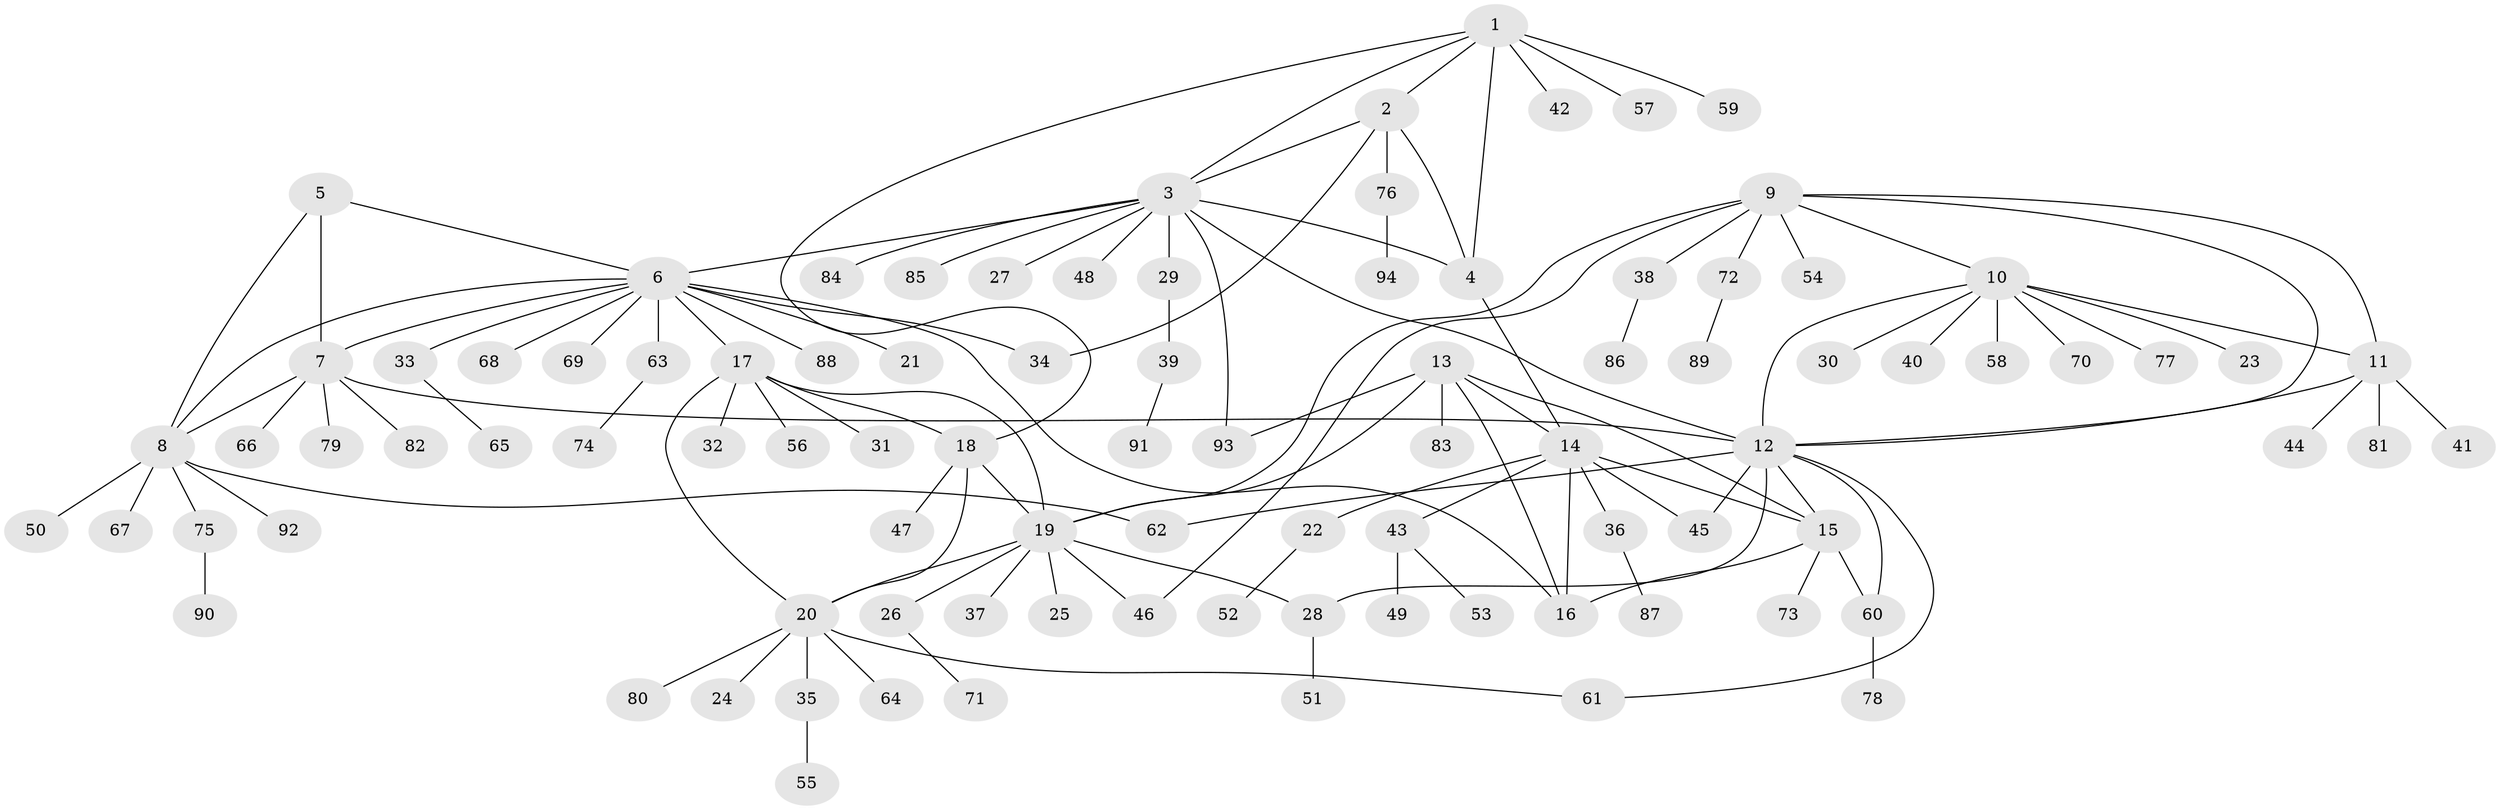 // coarse degree distribution, {4: 0.07017543859649122, 11: 0.03508771929824561, 5: 0.08771929824561403, 2: 0.14035087719298245, 1: 0.543859649122807, 8: 0.07017543859649122, 7: 0.03508771929824561, 6: 0.017543859649122806}
// Generated by graph-tools (version 1.1) at 2025/37/03/04/25 23:37:49]
// undirected, 94 vertices, 122 edges
graph export_dot {
  node [color=gray90,style=filled];
  1;
  2;
  3;
  4;
  5;
  6;
  7;
  8;
  9;
  10;
  11;
  12;
  13;
  14;
  15;
  16;
  17;
  18;
  19;
  20;
  21;
  22;
  23;
  24;
  25;
  26;
  27;
  28;
  29;
  30;
  31;
  32;
  33;
  34;
  35;
  36;
  37;
  38;
  39;
  40;
  41;
  42;
  43;
  44;
  45;
  46;
  47;
  48;
  49;
  50;
  51;
  52;
  53;
  54;
  55;
  56;
  57;
  58;
  59;
  60;
  61;
  62;
  63;
  64;
  65;
  66;
  67;
  68;
  69;
  70;
  71;
  72;
  73;
  74;
  75;
  76;
  77;
  78;
  79;
  80;
  81;
  82;
  83;
  84;
  85;
  86;
  87;
  88;
  89;
  90;
  91;
  92;
  93;
  94;
  1 -- 2;
  1 -- 3;
  1 -- 4;
  1 -- 18;
  1 -- 42;
  1 -- 57;
  1 -- 59;
  2 -- 3;
  2 -- 4;
  2 -- 34;
  2 -- 76;
  3 -- 4;
  3 -- 6;
  3 -- 12;
  3 -- 27;
  3 -- 29;
  3 -- 48;
  3 -- 84;
  3 -- 85;
  3 -- 93;
  4 -- 14;
  5 -- 6;
  5 -- 7;
  5 -- 8;
  6 -- 7;
  6 -- 8;
  6 -- 16;
  6 -- 17;
  6 -- 21;
  6 -- 33;
  6 -- 34;
  6 -- 63;
  6 -- 68;
  6 -- 69;
  6 -- 88;
  7 -- 8;
  7 -- 12;
  7 -- 66;
  7 -- 79;
  7 -- 82;
  8 -- 50;
  8 -- 62;
  8 -- 67;
  8 -- 75;
  8 -- 92;
  9 -- 10;
  9 -- 11;
  9 -- 12;
  9 -- 19;
  9 -- 38;
  9 -- 46;
  9 -- 54;
  9 -- 72;
  10 -- 11;
  10 -- 12;
  10 -- 23;
  10 -- 30;
  10 -- 40;
  10 -- 58;
  10 -- 70;
  10 -- 77;
  11 -- 12;
  11 -- 41;
  11 -- 44;
  11 -- 81;
  12 -- 15;
  12 -- 28;
  12 -- 45;
  12 -- 60;
  12 -- 61;
  12 -- 62;
  13 -- 14;
  13 -- 15;
  13 -- 16;
  13 -- 19;
  13 -- 83;
  13 -- 93;
  14 -- 15;
  14 -- 16;
  14 -- 22;
  14 -- 36;
  14 -- 43;
  14 -- 45;
  15 -- 16;
  15 -- 60;
  15 -- 73;
  17 -- 18;
  17 -- 19;
  17 -- 20;
  17 -- 31;
  17 -- 32;
  17 -- 56;
  18 -- 19;
  18 -- 20;
  18 -- 47;
  19 -- 20;
  19 -- 25;
  19 -- 26;
  19 -- 28;
  19 -- 37;
  19 -- 46;
  20 -- 24;
  20 -- 35;
  20 -- 61;
  20 -- 64;
  20 -- 80;
  22 -- 52;
  26 -- 71;
  28 -- 51;
  29 -- 39;
  33 -- 65;
  35 -- 55;
  36 -- 87;
  38 -- 86;
  39 -- 91;
  43 -- 49;
  43 -- 53;
  60 -- 78;
  63 -- 74;
  72 -- 89;
  75 -- 90;
  76 -- 94;
}
